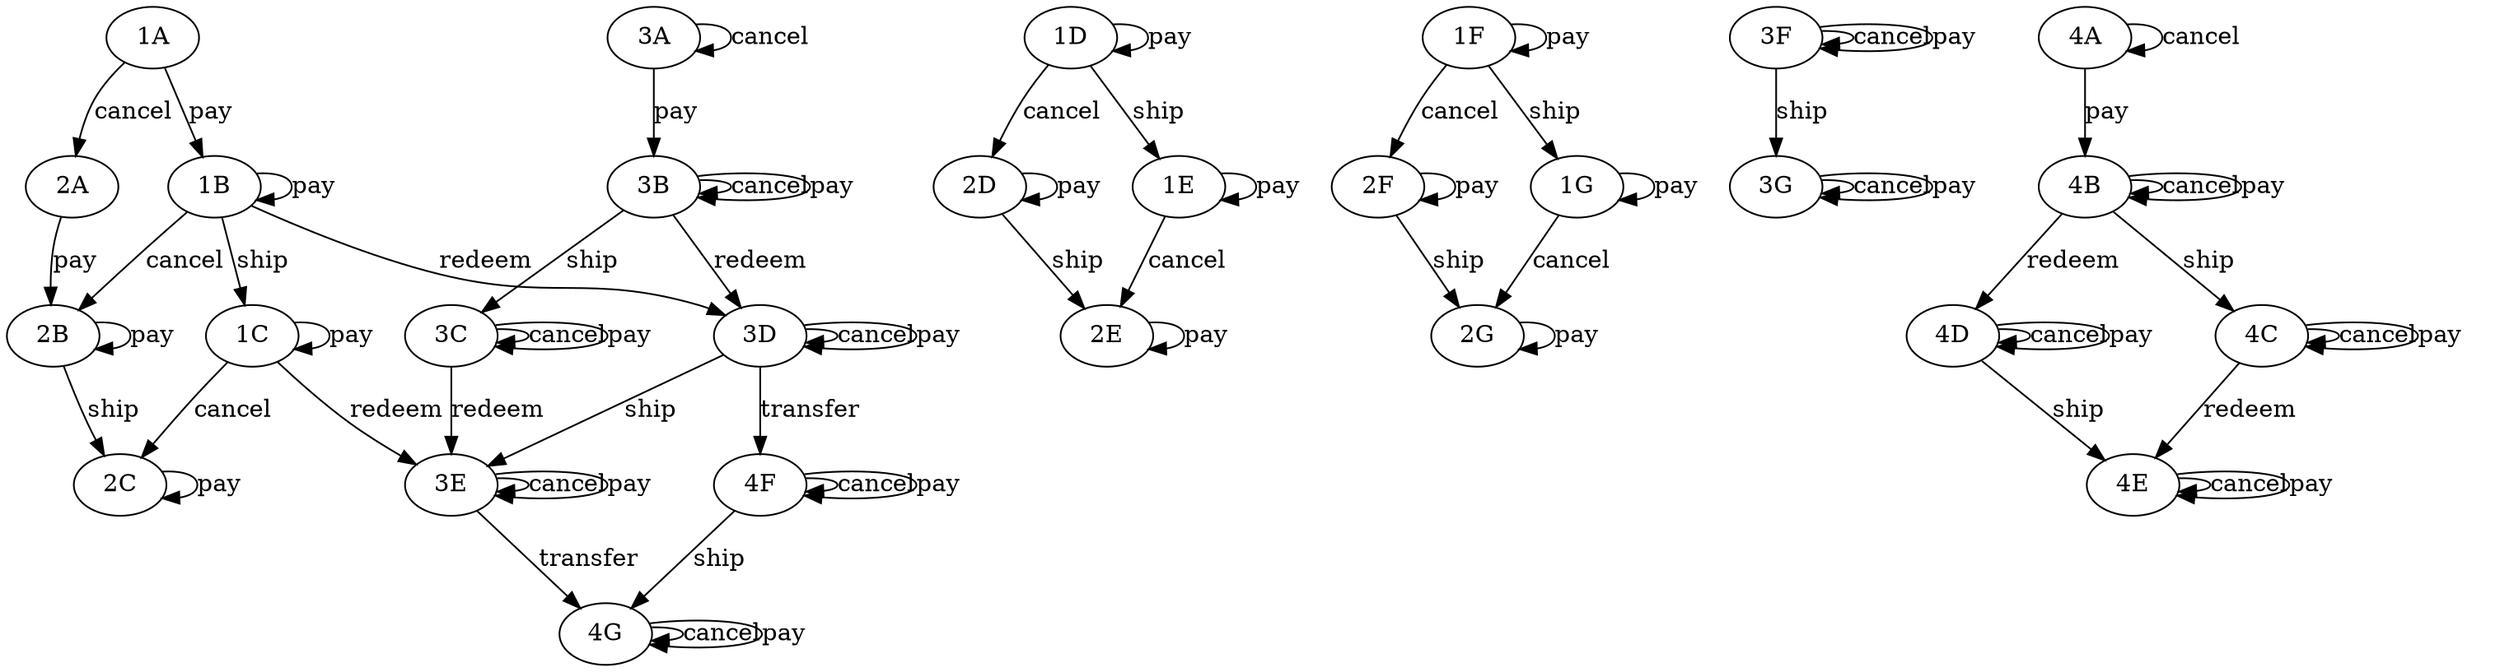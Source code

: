 digraph "Bank_Store" {
    "1A" -> "2A" [label="cancel"]
    "1B" -> "2B" [label="cancel"]
    "1D" -> "2D" [label="cancel"]
    "1F" -> "2F" [label="cancel"]
    "1C" -> "2C" [label="cancel"]
    "1E" -> "2E" [label="cancel"]
    "1G" -> "2G" [label="cancel"]
    "1B" -> "3D" [label="redeem"]
    "1C" -> "3E" [label="redeem"]
    "1A" -> "1B" [label="pay"]
    "1B" -> "1B" [label="pay"]
    "1D" -> "1D" [label="pay"]
    "1F" -> "1F" [label="pay"]
    "1C" -> "1C" [label="pay"]
    "1E" -> "1E" [label="pay"]
    "1G" -> "1G" [label="pay"]
    "1B" -> "1C" [label="ship"]
    "1D" -> "1E" [label="ship"]
    "1F" -> "1G" [label="ship"]
    "2A" -> "2B" [label="pay"]
    "2B" -> "2B" [label="pay"]
    "2D" -> "2D" [label="pay"]
    "2F" -> "2F" [label="pay"]
    "2C" -> "2C" [label="pay"]
    "2E" -> "2E" [label="pay"]
    "2G" -> "2G" [label="pay"]
    "2B" -> "2C" [label="ship"]
    "2D" -> "2E" [label="ship"]
    "2F" -> "2G" [label="ship"]
    "3A" -> "3A" [label="cancel"]
    "3B" -> "3B" [label="cancel"]
    "3D" -> "3D" [label="cancel"]
    "3F" -> "3F" [label="cancel"]
    "3C" -> "3C" [label="cancel"]
    "3E" -> "3E" [label="cancel"]
    "3G" -> "3G" [label="cancel"]
    "3B" -> "3D" [label="redeem"]
    "3C" -> "3E" [label="redeem"]
    "3D" -> "4F" [label="transfer"]
    "3E" -> "4G" [label="transfer"]
    "3A" -> "3B" [label="pay"]
    "3B" -> "3B" [label="pay"]
    "3D" -> "3D" [label="pay"]
    "3F" -> "3F" [label="pay"]
    "3C" -> "3C" [label="pay"]
    "3E" -> "3E" [label="pay"]
    "3G" -> "3G" [label="pay"]
    "3B" -> "3C" [label="ship"]
    "3D" -> "3E" [label="ship"]
    "3F" -> "3G" [label="ship"]
    "4A" -> "4A" [label="cancel"]
    "4B" -> "4B" [label="cancel"]
    "4D" -> "4D" [label="cancel"]
    "4F" -> "4F" [label="cancel"]
    "4C" -> "4C" [label="cancel"]
    "4E" -> "4E" [label="cancel"]
    "4G" -> "4G" [label="cancel"]
    "4B" -> "4D" [label="redeem"]
    "4C" -> "4E" [label="redeem"]
    "4A" -> "4B" [label="pay"]
    "4B" -> "4B" [label="pay"]
    "4D" -> "4D" [label="pay"]
    "4F" -> "4F" [label="pay"]
    "4C" -> "4C" [label="pay"]
    "4E" -> "4E" [label="pay"]
    "4G" -> "4G" [label="pay"]
    "4B" -> "4C" [label="ship"]
    "4D" -> "4E" [label="ship"]
    "4F" -> "4G" [label="ship"]
}
